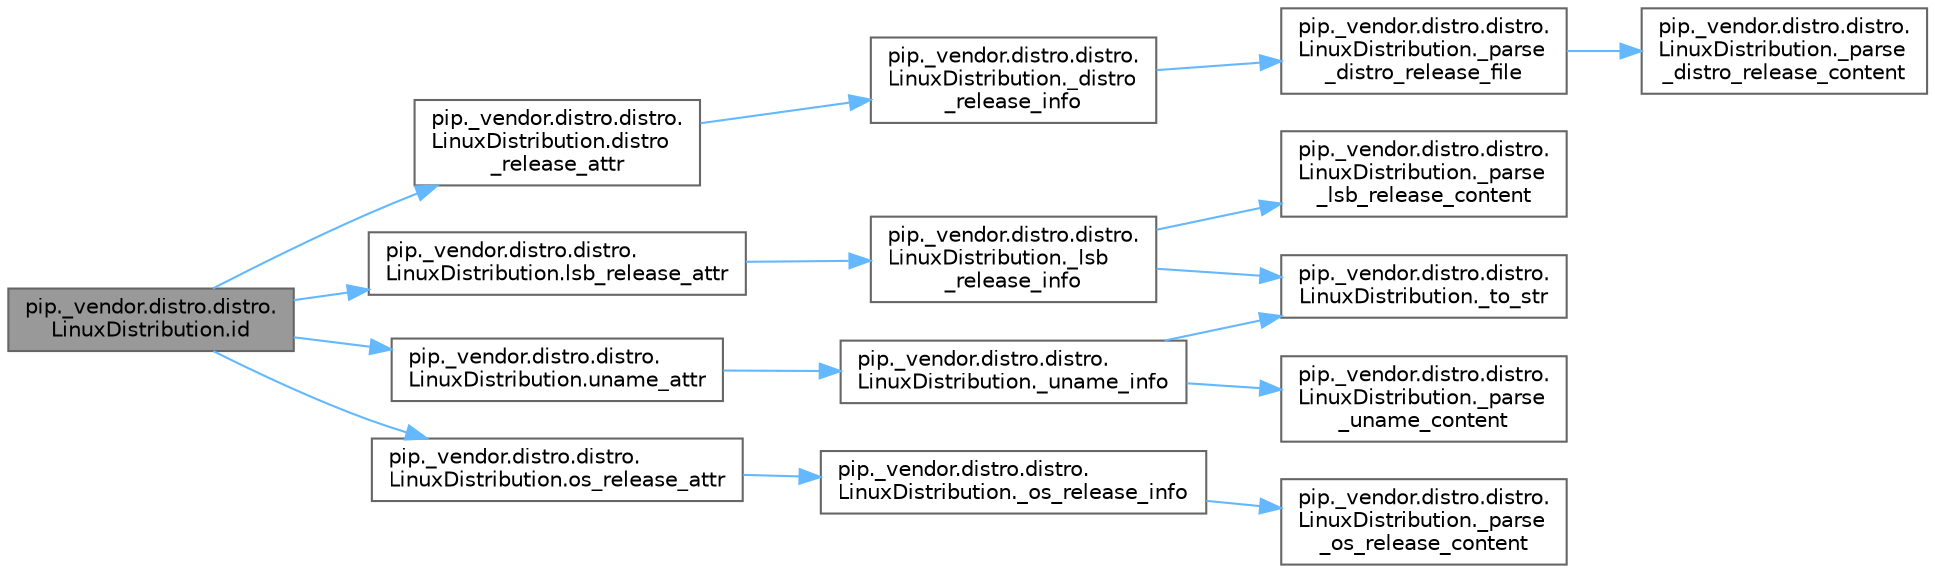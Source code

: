 digraph "pip._vendor.distro.distro.LinuxDistribution.id"
{
 // LATEX_PDF_SIZE
  bgcolor="transparent";
  edge [fontname=Helvetica,fontsize=10,labelfontname=Helvetica,labelfontsize=10];
  node [fontname=Helvetica,fontsize=10,shape=box,height=0.2,width=0.4];
  rankdir="LR";
  Node1 [id="Node000001",label="pip._vendor.distro.distro.\lLinuxDistribution.id",height=0.2,width=0.4,color="gray40", fillcolor="grey60", style="filled", fontcolor="black",tooltip=" "];
  Node1 -> Node2 [id="edge1_Node000001_Node000002",color="steelblue1",style="solid",tooltip=" "];
  Node2 [id="Node000002",label="pip._vendor.distro.distro.\lLinuxDistribution.distro\l_release_attr",height=0.2,width=0.4,color="grey40", fillcolor="white", style="filled",URL="$classpip_1_1__vendor_1_1distro_1_1distro_1_1_linux_distribution.html#a69a78e152aeaccb753c30d3cf86c5686",tooltip=" "];
  Node2 -> Node3 [id="edge2_Node000002_Node000003",color="steelblue1",style="solid",tooltip=" "];
  Node3 [id="Node000003",label="pip._vendor.distro.distro.\lLinuxDistribution._distro\l_release_info",height=0.2,width=0.4,color="grey40", fillcolor="white", style="filled",URL="$classpip_1_1__vendor_1_1distro_1_1distro_1_1_linux_distribution.html#a5003f69f1494a495c6fdca7f1e0ef614",tooltip=" "];
  Node3 -> Node4 [id="edge3_Node000003_Node000004",color="steelblue1",style="solid",tooltip=" "];
  Node4 [id="Node000004",label="pip._vendor.distro.distro.\lLinuxDistribution._parse\l_distro_release_file",height=0.2,width=0.4,color="grey40", fillcolor="white", style="filled",URL="$classpip_1_1__vendor_1_1distro_1_1distro_1_1_linux_distribution.html#a98b0e561a03c49cb212e45d505034cde",tooltip=" "];
  Node4 -> Node5 [id="edge4_Node000004_Node000005",color="steelblue1",style="solid",tooltip=" "];
  Node5 [id="Node000005",label="pip._vendor.distro.distro.\lLinuxDistribution._parse\l_distro_release_content",height=0.2,width=0.4,color="grey40", fillcolor="white", style="filled",URL="$classpip_1_1__vendor_1_1distro_1_1distro_1_1_linux_distribution.html#a8404778baba4655c22b5d74dea4550c4",tooltip=" "];
  Node1 -> Node6 [id="edge5_Node000001_Node000006",color="steelblue1",style="solid",tooltip=" "];
  Node6 [id="Node000006",label="pip._vendor.distro.distro.\lLinuxDistribution.lsb_release_attr",height=0.2,width=0.4,color="grey40", fillcolor="white", style="filled",URL="$classpip_1_1__vendor_1_1distro_1_1distro_1_1_linux_distribution.html#a3e181ce742dc66ccfcf15ef2d404861c",tooltip=" "];
  Node6 -> Node7 [id="edge6_Node000006_Node000007",color="steelblue1",style="solid",tooltip=" "];
  Node7 [id="Node000007",label="pip._vendor.distro.distro.\lLinuxDistribution._lsb\l_release_info",height=0.2,width=0.4,color="grey40", fillcolor="white", style="filled",URL="$classpip_1_1__vendor_1_1distro_1_1distro_1_1_linux_distribution.html#a188d17e6df978b036353f89eda0aa082",tooltip=" "];
  Node7 -> Node8 [id="edge7_Node000007_Node000008",color="steelblue1",style="solid",tooltip=" "];
  Node8 [id="Node000008",label="pip._vendor.distro.distro.\lLinuxDistribution._parse\l_lsb_release_content",height=0.2,width=0.4,color="grey40", fillcolor="white", style="filled",URL="$classpip_1_1__vendor_1_1distro_1_1distro_1_1_linux_distribution.html#ab4b728cab05eb7f525d366f3649c70d9",tooltip=" "];
  Node7 -> Node9 [id="edge8_Node000007_Node000009",color="steelblue1",style="solid",tooltip=" "];
  Node9 [id="Node000009",label="pip._vendor.distro.distro.\lLinuxDistribution._to_str",height=0.2,width=0.4,color="grey40", fillcolor="white", style="filled",URL="$classpip_1_1__vendor_1_1distro_1_1distro_1_1_linux_distribution.html#a7762ce890a6c27d71b4d84ab5e05b6bc",tooltip=" "];
  Node1 -> Node10 [id="edge9_Node000001_Node000010",color="steelblue1",style="solid",tooltip=" "];
  Node10 [id="Node000010",label="pip._vendor.distro.distro.\lLinuxDistribution.os_release_attr",height=0.2,width=0.4,color="grey40", fillcolor="white", style="filled",URL="$classpip_1_1__vendor_1_1distro_1_1distro_1_1_linux_distribution.html#a968f52bb8dde8bdf6141e68c66dfa779",tooltip=" "];
  Node10 -> Node11 [id="edge10_Node000010_Node000011",color="steelblue1",style="solid",tooltip=" "];
  Node11 [id="Node000011",label="pip._vendor.distro.distro.\lLinuxDistribution._os_release_info",height=0.2,width=0.4,color="grey40", fillcolor="white", style="filled",URL="$classpip_1_1__vendor_1_1distro_1_1distro_1_1_linux_distribution.html#a01ae8767860f2218e09a753a47cafb62",tooltip=" "];
  Node11 -> Node12 [id="edge11_Node000011_Node000012",color="steelblue1",style="solid",tooltip=" "];
  Node12 [id="Node000012",label="pip._vendor.distro.distro.\lLinuxDistribution._parse\l_os_release_content",height=0.2,width=0.4,color="grey40", fillcolor="white", style="filled",URL="$classpip_1_1__vendor_1_1distro_1_1distro_1_1_linux_distribution.html#af17229f92b42bcdcdffec2c0d224b1bd",tooltip=" "];
  Node1 -> Node13 [id="edge12_Node000001_Node000013",color="steelblue1",style="solid",tooltip=" "];
  Node13 [id="Node000013",label="pip._vendor.distro.distro.\lLinuxDistribution.uname_attr",height=0.2,width=0.4,color="grey40", fillcolor="white", style="filled",URL="$classpip_1_1__vendor_1_1distro_1_1distro_1_1_linux_distribution.html#a41ed985a34cdca25cac350af802e86d4",tooltip=" "];
  Node13 -> Node14 [id="edge13_Node000013_Node000014",color="steelblue1",style="solid",tooltip=" "];
  Node14 [id="Node000014",label="pip._vendor.distro.distro.\lLinuxDistribution._uname_info",height=0.2,width=0.4,color="grey40", fillcolor="white", style="filled",URL="$classpip_1_1__vendor_1_1distro_1_1distro_1_1_linux_distribution.html#aac5c370b1a5afee5c7cbcf07ed3c00b7",tooltip=" "];
  Node14 -> Node15 [id="edge14_Node000014_Node000015",color="steelblue1",style="solid",tooltip=" "];
  Node15 [id="Node000015",label="pip._vendor.distro.distro.\lLinuxDistribution._parse\l_uname_content",height=0.2,width=0.4,color="grey40", fillcolor="white", style="filled",URL="$classpip_1_1__vendor_1_1distro_1_1distro_1_1_linux_distribution.html#a92534f55985db80aff982ccd8f5f414b",tooltip=" "];
  Node14 -> Node9 [id="edge15_Node000014_Node000009",color="steelblue1",style="solid",tooltip=" "];
}
